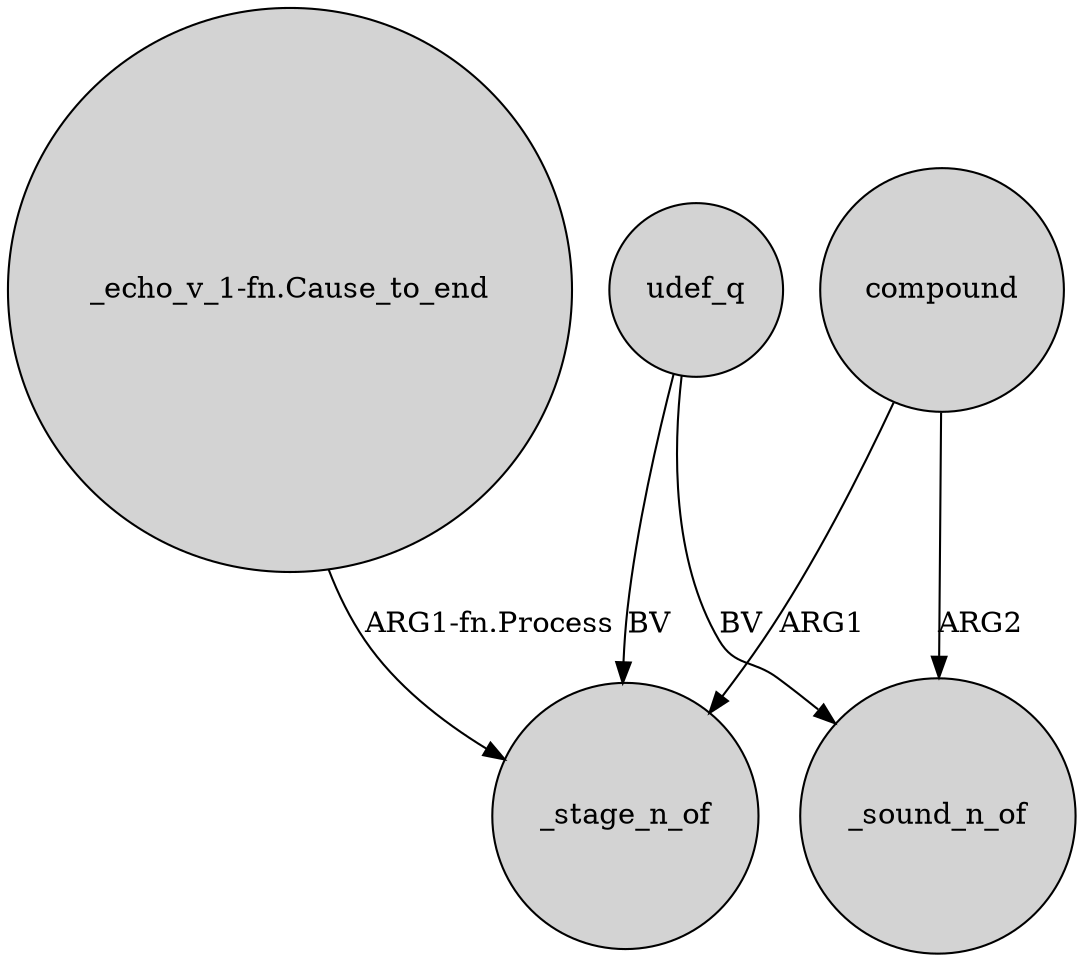 digraph {
	node [shape=circle style=filled]
	compound -> _sound_n_of [label=ARG2]
	udef_q -> _sound_n_of [label=BV]
	udef_q -> _stage_n_of [label=BV]
	"_echo_v_1-fn.Cause_to_end" -> _stage_n_of [label="ARG1-fn.Process"]
	compound -> _stage_n_of [label=ARG1]
}
